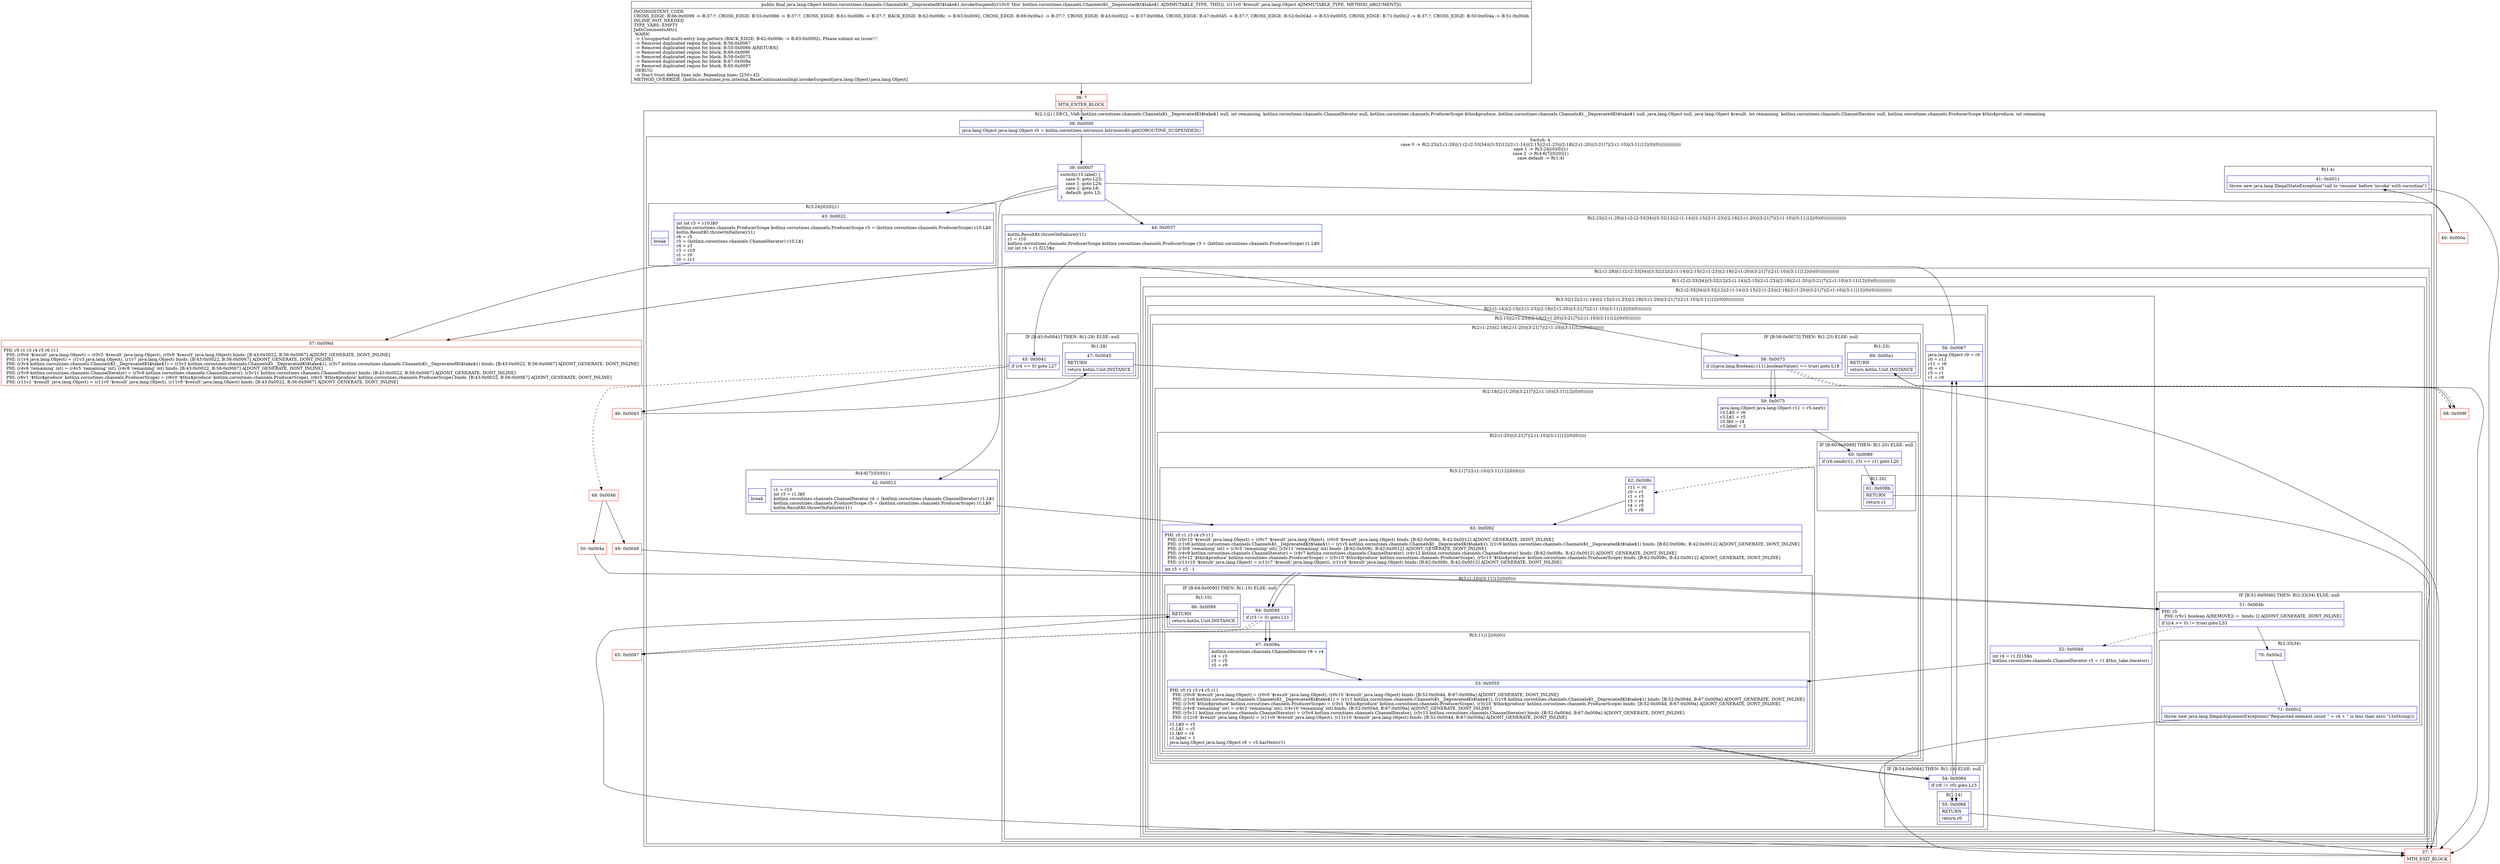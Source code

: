 digraph "CFG forkotlinx.coroutines.channels.ChannelsKt__DeprecatedKt$take$1.invokeSuspend(Ljava\/lang\/Object;)Ljava\/lang\/Object;" {
subgraph cluster_Region_1682045534 {
label = "R(2:1|2) | DECL_VAR: kotlinx.coroutines.channels.ChannelsKt__DeprecatedKt$take$1 null, int remaining, kotlinx.coroutines.channels.ChannelIterator null, kotlinx.coroutines.channels.ProducerScope $this$produce, kotlinx.coroutines.channels.ChannelsKt__DeprecatedKt$take$1 null, java.lang.Object null, java.lang.Object $result, int remaining, kotlinx.coroutines.channels.ChannelIterator null, kotlinx.coroutines.channels.ProducerScope $this$produce, int remaining\l";
node [shape=record,color=blue];
Node_38 [shape=record,label="{38\:\ 0x0000|java.lang.Object java.lang.Object r0 = kotlin.coroutines.intrinsics.IntrinsicsKt.getCOROUTINE_SUSPENDED()\l}"];
subgraph cluster_SwitchRegion_722850492 {
label = "Switch: 4
 case 0 -> R(2:25|(2:(1:28)|(1:(2:(2:33|34)|(3:32|12|(2:(1:14)|(2:15|(2:(1:23)|(2:18|(2:(1:20)|(3:21|7|(2:(1:10)|(3:11|12|(0)(0))))))))))))))
 case 1 -> R(3:24|(0)(0)|1)
 case 2 -> R(4:6|7|(0)(0)|1)
 case default -> R(1:4)";
node [shape=record,color=blue];
Node_39 [shape=record,label="{39\:\ 0x0007|switch(r10.label) \{\l    case 0: goto L25;\l    case 1: goto L24;\l    case 2: goto L6;\l    default: goto L3;\l\}\l}"];
subgraph cluster_Region_205817282 {
label = "R(2:25|(2:(1:28)|(1:(2:(2:33|34)|(3:32|12|(2:(1:14)|(2:15|(2:(1:23)|(2:18|(2:(1:20)|(3:21|7|(2:(1:10)|(3:11|12|(0)(0))))))))))))))";
node [shape=record,color=blue];
Node_44 [shape=record,label="{44\:\ 0x0037|kotlin.ResultKt.throwOnFailure(r11)\lr1 = r10\lkotlinx.coroutines.channels.ProducerScope kotlinx.coroutines.channels.ProducerScope r3 = (kotlinx.coroutines.channels.ProducerScope) r1.L$0\lint int r4 = r1.f215$n\l}"];
subgraph cluster_Region_173361419 {
label = "R(2:(1:28)|(1:(2:(2:33|34)|(3:32|12|(2:(1:14)|(2:15|(2:(1:23)|(2:18|(2:(1:20)|(3:21|7|(2:(1:10)|(3:11|12|(0)(0)))))))))))))";
node [shape=record,color=blue];
subgraph cluster_IfRegion_76588029 {
label = "IF [B:45:0x0041] THEN: R(1:28) ELSE: null";
node [shape=record,color=blue];
Node_45 [shape=record,label="{45\:\ 0x0041|if (r4 == 0) goto L27\l}"];
subgraph cluster_Region_1712982054 {
label = "R(1:28)";
node [shape=record,color=blue];
Node_47 [shape=record,label="{47\:\ 0x0045|RETURN\l|return kotlin.Unit.INSTANCE\l}"];
}
}
subgraph cluster_Region_746009926 {
label = "R(1:(2:(2:33|34)|(3:32|12|(2:(1:14)|(2:15|(2:(1:23)|(2:18|(2:(1:20)|(3:21|7|(2:(1:10)|(3:11|12|(0)(0))))))))))))";
node [shape=record,color=blue];
subgraph cluster_Region_703763014 {
label = "R(2:(2:33|34)|(3:32|12|(2:(1:14)|(2:15|(2:(1:23)|(2:18|(2:(1:20)|(3:21|7|(2:(1:10)|(3:11|12|(0)(0)))))))))))";
node [shape=record,color=blue];
subgraph cluster_IfRegion_1501722004 {
label = "IF [B:51:0x004b] THEN: R(2:33|34) ELSE: null";
node [shape=record,color=blue];
Node_51 [shape=record,label="{51\:\ 0x004b|PHI: r5 \l  PHI: (r5v1 boolean A[REMOVE]) =  binds: [] A[DONT_GENERATE, DONT_INLINE]\l|if ((r4 \>= 0) != true) goto L33\l}"];
subgraph cluster_Region_1755165413 {
label = "R(2:33|34)";
node [shape=record,color=blue];
Node_70 [shape=record,label="{70\:\ 0x00a2}"];
Node_71 [shape=record,label="{71\:\ 0x00c2|throw new java.lang.IllegalArgumentException((\"Requested element count \" + r4 + \" is less than zero.\").toString())\l}"];
}
}
subgraph cluster_Region_743594272 {
label = "R(3:32|12|(2:(1:14)|(2:15|(2:(1:23)|(2:18|(2:(1:20)|(3:21|7|(2:(1:10)|(3:11|12|(0)(0))))))))))";
node [shape=record,color=blue];
Node_52 [shape=record,label="{52\:\ 0x004d|int r4 = r1.f215$n\lkotlinx.coroutines.channels.ChannelIterator r5 = r1.$this_take.iterator()\l}"];
Node_53 [shape=record,label="{53\:\ 0x0055|PHI: r0 r1 r3 r4 r5 r11 \l  PHI: (r0v8 '$result' java.lang.Object) = (r0v0 '$result' java.lang.Object), (r0v10 '$result' java.lang.Object) binds: [B:52:0x004d, B:67:0x009a] A[DONT_GENERATE, DONT_INLINE]\l  PHI: (r1v6 kotlinx.coroutines.channels.ChannelsKt__DeprecatedKt$take$1) = (r1v1 kotlinx.coroutines.channels.ChannelsKt__DeprecatedKt$take$1), (r1v8 kotlinx.coroutines.channels.ChannelsKt__DeprecatedKt$take$1) binds: [B:52:0x004d, B:67:0x009a] A[DONT_GENERATE, DONT_INLINE]\l  PHI: (r3v6 '$this$produce' kotlinx.coroutines.channels.ProducerScope) = (r3v1 '$this$produce' kotlinx.coroutines.channels.ProducerScope), (r3v10 '$this$produce' kotlinx.coroutines.channels.ProducerScope) binds: [B:52:0x004d, B:67:0x009a] A[DONT_GENERATE, DONT_INLINE]\l  PHI: (r4v8 'remaining' int) = (r4v2 'remaining' int), (r4v10 'remaining' int) binds: [B:52:0x004d, B:67:0x009a] A[DONT_GENERATE, DONT_INLINE]\l  PHI: (r5v11 kotlinx.coroutines.channels.ChannelIterator) = (r5v4 kotlinx.coroutines.channels.ChannelIterator), (r5v13 kotlinx.coroutines.channels.ChannelIterator) binds: [B:52:0x004d, B:67:0x009a] A[DONT_GENERATE, DONT_INLINE]\l  PHI: (r11v8 '$result' java.lang.Object) = (r11v0 '$result' java.lang.Object), (r11v10 '$result' java.lang.Object) binds: [B:52:0x004d, B:67:0x009a] A[DONT_GENERATE, DONT_INLINE]\l|r1.L$0 = r3\lr1.L$1 = r5\lr1.I$0 = r4\lr1.label = 1\ljava.lang.Object java.lang.Object r6 = r5.hasNext(r1)\l}"];
subgraph cluster_Region_164596578 {
label = "R(2:(1:14)|(2:15|(2:(1:23)|(2:18|(2:(1:20)|(3:21|7|(2:(1:10)|(3:11|12|(0)(0)))))))))";
node [shape=record,color=blue];
subgraph cluster_IfRegion_520926737 {
label = "IF [B:54:0x0064] THEN: R(1:14) ELSE: null";
node [shape=record,color=blue];
Node_54 [shape=record,label="{54\:\ 0x0064|if (r6 != r0) goto L15\l}"];
subgraph cluster_Region_1962163364 {
label = "R(1:14)";
node [shape=record,color=blue];
Node_55 [shape=record,label="{55\:\ 0x0066|RETURN\l|return r0\l}"];
}
}
subgraph cluster_Region_1242250469 {
label = "R(2:15|(2:(1:23)|(2:18|(2:(1:20)|(3:21|7|(2:(1:10)|(3:11|12|(0)(0))))))))";
node [shape=record,color=blue];
Node_56 [shape=record,label="{56\:\ 0x0067|java.lang.Object r9 = r0\lr0 = r11\lr11 = r6\lr6 = r3\lr3 = r1\lr1 = r9\l}"];
subgraph cluster_Region_1059256645 {
label = "R(2:(1:23)|(2:18|(2:(1:20)|(3:21|7|(2:(1:10)|(3:11|12|(0)(0)))))))";
node [shape=record,color=blue];
subgraph cluster_IfRegion_719988450 {
label = "IF [B:58:0x0073] THEN: R(1:23) ELSE: null";
node [shape=record,color=blue];
Node_58 [shape=record,label="{58\:\ 0x0073|if (((java.lang.Boolean) r11).booleanValue() == true) goto L18\l}"];
subgraph cluster_Region_397926747 {
label = "R(1:23)";
node [shape=record,color=blue];
Node_69 [shape=record,label="{69\:\ 0x00a1|RETURN\l|return kotlin.Unit.INSTANCE\l}"];
}
}
subgraph cluster_Region_1454927247 {
label = "R(2:18|(2:(1:20)|(3:21|7|(2:(1:10)|(3:11|12|(0)(0))))))";
node [shape=record,color=blue];
Node_59 [shape=record,label="{59\:\ 0x0075|java.lang.Object java.lang.Object r11 = r5.next()\lr3.L$0 = r6\lr3.L$1 = r5\lr3.I$0 = r4\lr3.label = 2\l}"];
subgraph cluster_Region_1658252372 {
label = "R(2:(1:20)|(3:21|7|(2:(1:10)|(3:11|12|(0)(0)))))";
node [shape=record,color=blue];
subgraph cluster_IfRegion_1463198702 {
label = "IF [B:60:0x0089] THEN: R(1:20) ELSE: null";
node [shape=record,color=blue];
Node_60 [shape=record,label="{60\:\ 0x0089|if (r6.send(r11, r3) == r1) goto L20\l}"];
subgraph cluster_Region_1243007386 {
label = "R(1:20)";
node [shape=record,color=blue];
Node_61 [shape=record,label="{61\:\ 0x008b|RETURN\l|return r1\l}"];
}
}
subgraph cluster_Region_1882840832 {
label = "R(3:21|7|(2:(1:10)|(3:11|12|(0)(0))))";
node [shape=record,color=blue];
Node_62 [shape=record,label="{62\:\ 0x008c|r11 = r0\lr0 = r1\lr1 = r3\lr3 = r4\lr4 = r5\lr5 = r6\l}"];
Node_63 [shape=record,label="{63\:\ 0x0092|PHI: r0 r1 r3 r4 r5 r11 \l  PHI: (r0v10 '$result' java.lang.Object) = (r0v7 '$result' java.lang.Object), (r0v0 '$result' java.lang.Object) binds: [B:62:0x008c, B:42:0x0012] A[DONT_GENERATE, DONT_INLINE]\l  PHI: (r1v8 kotlinx.coroutines.channels.ChannelsKt__DeprecatedKt$take$1) = (r1v5 kotlinx.coroutines.channels.ChannelsKt__DeprecatedKt$take$1), (r1v9 kotlinx.coroutines.channels.ChannelsKt__DeprecatedKt$take$1) binds: [B:62:0x008c, B:42:0x0012] A[DONT_GENERATE, DONT_INLINE]\l  PHI: (r3v8 'remaining' int) = (r3v5 'remaining' int), (r3v11 'remaining' int) binds: [B:62:0x008c, B:42:0x0012] A[DONT_GENERATE, DONT_INLINE]\l  PHI: (r4v9 kotlinx.coroutines.channels.ChannelIterator) = (r4v7 kotlinx.coroutines.channels.ChannelIterator), (r4v12 kotlinx.coroutines.channels.ChannelIterator) binds: [B:62:0x008c, B:42:0x0012] A[DONT_GENERATE, DONT_INLINE]\l  PHI: (r5v12 '$this$produce' kotlinx.coroutines.channels.ProducerScope) = (r5v10 '$this$produce' kotlinx.coroutines.channels.ProducerScope), (r5v15 '$this$produce' kotlinx.coroutines.channels.ProducerScope) binds: [B:62:0x008c, B:42:0x0012] A[DONT_GENERATE, DONT_INLINE]\l  PHI: (r11v10 '$result' java.lang.Object) = (r11v7 '$result' java.lang.Object), (r11v0 '$result' java.lang.Object) binds: [B:62:0x008c, B:42:0x0012] A[DONT_GENERATE, DONT_INLINE]\l|int r3 = r3 \- 1\l}"];
subgraph cluster_Region_833633036 {
label = "R(2:(1:10)|(3:11|12|(0)(0)))";
node [shape=record,color=blue];
subgraph cluster_IfRegion_491934281 {
label = "IF [B:64:0x0095] THEN: R(1:10) ELSE: null";
node [shape=record,color=blue];
Node_64 [shape=record,label="{64\:\ 0x0095|if (r3 != 0) goto L11\l}"];
subgraph cluster_Region_430287192 {
label = "R(1:10)";
node [shape=record,color=blue];
Node_66 [shape=record,label="{66\:\ 0x0099|RETURN\l|return kotlin.Unit.INSTANCE\l}"];
}
}
subgraph cluster_Region_1249868323 {
label = "R(3:11|12|(0)(0))";
node [shape=record,color=blue];
Node_67 [shape=record,label="{67\:\ 0x009a|kotlinx.coroutines.channels.ChannelIterator r9 = r4\lr4 = r3\lr3 = r5\lr5 = r9\l}"];
Node_53 [shape=record,label="{53\:\ 0x0055|PHI: r0 r1 r3 r4 r5 r11 \l  PHI: (r0v8 '$result' java.lang.Object) = (r0v0 '$result' java.lang.Object), (r0v10 '$result' java.lang.Object) binds: [B:52:0x004d, B:67:0x009a] A[DONT_GENERATE, DONT_INLINE]\l  PHI: (r1v6 kotlinx.coroutines.channels.ChannelsKt__DeprecatedKt$take$1) = (r1v1 kotlinx.coroutines.channels.ChannelsKt__DeprecatedKt$take$1), (r1v8 kotlinx.coroutines.channels.ChannelsKt__DeprecatedKt$take$1) binds: [B:52:0x004d, B:67:0x009a] A[DONT_GENERATE, DONT_INLINE]\l  PHI: (r3v6 '$this$produce' kotlinx.coroutines.channels.ProducerScope) = (r3v1 '$this$produce' kotlinx.coroutines.channels.ProducerScope), (r3v10 '$this$produce' kotlinx.coroutines.channels.ProducerScope) binds: [B:52:0x004d, B:67:0x009a] A[DONT_GENERATE, DONT_INLINE]\l  PHI: (r4v8 'remaining' int) = (r4v2 'remaining' int), (r4v10 'remaining' int) binds: [B:52:0x004d, B:67:0x009a] A[DONT_GENERATE, DONT_INLINE]\l  PHI: (r5v11 kotlinx.coroutines.channels.ChannelIterator) = (r5v4 kotlinx.coroutines.channels.ChannelIterator), (r5v13 kotlinx.coroutines.channels.ChannelIterator) binds: [B:52:0x004d, B:67:0x009a] A[DONT_GENERATE, DONT_INLINE]\l  PHI: (r11v8 '$result' java.lang.Object) = (r11v0 '$result' java.lang.Object), (r11v10 '$result' java.lang.Object) binds: [B:52:0x004d, B:67:0x009a] A[DONT_GENERATE, DONT_INLINE]\l|r1.L$0 = r3\lr1.L$1 = r5\lr1.I$0 = r4\lr1.label = 1\ljava.lang.Object java.lang.Object r6 = r5.hasNext(r1)\l}"];
subgraph cluster_IfRegion_1979844909 {
label = "IF [B:54:0x0064] THEN: R(0) ELSE: R(0)";
node [shape=record,color=blue];
Node_54 [shape=record,label="{54\:\ 0x0064|if (r6 != r0) goto L15\l}"];
subgraph cluster_Region_1279545972 {
label = "R(0)";
node [shape=record,color=blue];
}
subgraph cluster_Region_811735167 {
label = "R(0)";
node [shape=record,color=blue];
}
}
}
}
}
}
}
}
}
}
}
}
}
}
}
subgraph cluster_Region_1417484560 {
label = "R(3:24|(0)(0)|1)";
node [shape=record,color=blue];
Node_43 [shape=record,label="{43\:\ 0x0022|int int r3 = r10.I$0\lkotlinx.coroutines.channels.ProducerScope kotlinx.coroutines.channels.ProducerScope r5 = (kotlinx.coroutines.channels.ProducerScope) r10.L$0\lkotlin.ResultKt.throwOnFailure(r11)\lr6 = r5\lr5 = (kotlinx.coroutines.channels.ChannelIterator) r10.L$1\lr4 = r3\lr3 = r10\lr1 = r0\lr0 = r11\l}"];
subgraph cluster_IfRegion_3812644 {
label = "IF [B:58:0x0073] THEN: R(0) ELSE: R(0)";
node [shape=record,color=blue];
Node_58 [shape=record,label="{58\:\ 0x0073|if (((java.lang.Boolean) r11).booleanValue() == true) goto L18\l}"];
subgraph cluster_Region_887204626 {
label = "R(0)";
node [shape=record,color=blue];
}
subgraph cluster_Region_1515751432 {
label = "R(0)";
node [shape=record,color=blue];
}
}
Node_InsnContainer_2061091548 [shape=record,label="{|break\l}"];
}
subgraph cluster_Region_1493211634 {
label = "R(4:6|7|(0)(0)|1)";
node [shape=record,color=blue];
Node_42 [shape=record,label="{42\:\ 0x0012|r1 = r10\lint r3 = r1.I$0\lkotlinx.coroutines.channels.ChannelIterator r4 = (kotlinx.coroutines.channels.ChannelIterator) r1.L$1\lkotlinx.coroutines.channels.ProducerScope r5 = (kotlinx.coroutines.channels.ProducerScope) r1.L$0\lkotlin.ResultKt.throwOnFailure(r11)\l}"];
Node_63 [shape=record,label="{63\:\ 0x0092|PHI: r0 r1 r3 r4 r5 r11 \l  PHI: (r0v10 '$result' java.lang.Object) = (r0v7 '$result' java.lang.Object), (r0v0 '$result' java.lang.Object) binds: [B:62:0x008c, B:42:0x0012] A[DONT_GENERATE, DONT_INLINE]\l  PHI: (r1v8 kotlinx.coroutines.channels.ChannelsKt__DeprecatedKt$take$1) = (r1v5 kotlinx.coroutines.channels.ChannelsKt__DeprecatedKt$take$1), (r1v9 kotlinx.coroutines.channels.ChannelsKt__DeprecatedKt$take$1) binds: [B:62:0x008c, B:42:0x0012] A[DONT_GENERATE, DONT_INLINE]\l  PHI: (r3v8 'remaining' int) = (r3v5 'remaining' int), (r3v11 'remaining' int) binds: [B:62:0x008c, B:42:0x0012] A[DONT_GENERATE, DONT_INLINE]\l  PHI: (r4v9 kotlinx.coroutines.channels.ChannelIterator) = (r4v7 kotlinx.coroutines.channels.ChannelIterator), (r4v12 kotlinx.coroutines.channels.ChannelIterator) binds: [B:62:0x008c, B:42:0x0012] A[DONT_GENERATE, DONT_INLINE]\l  PHI: (r5v12 '$this$produce' kotlinx.coroutines.channels.ProducerScope) = (r5v10 '$this$produce' kotlinx.coroutines.channels.ProducerScope), (r5v15 '$this$produce' kotlinx.coroutines.channels.ProducerScope) binds: [B:62:0x008c, B:42:0x0012] A[DONT_GENERATE, DONT_INLINE]\l  PHI: (r11v10 '$result' java.lang.Object) = (r11v7 '$result' java.lang.Object), (r11v0 '$result' java.lang.Object) binds: [B:62:0x008c, B:42:0x0012] A[DONT_GENERATE, DONT_INLINE]\l|int r3 = r3 \- 1\l}"];
subgraph cluster_IfRegion_408797596 {
label = "IF [B:64:0x0095] THEN: R(0) ELSE: R(0)";
node [shape=record,color=blue];
Node_64 [shape=record,label="{64\:\ 0x0095|if (r3 != 0) goto L11\l}"];
subgraph cluster_Region_727421870 {
label = "R(0)";
node [shape=record,color=blue];
}
subgraph cluster_Region_316343532 {
label = "R(0)";
node [shape=record,color=blue];
}
}
Node_InsnContainer_207472247 [shape=record,label="{|break\l}"];
}
subgraph cluster_Region_942025218 {
label = "R(1:4)";
node [shape=record,color=blue];
Node_41 [shape=record,label="{41\:\ 0x0011|throw new java.lang.IllegalStateException(\"call to 'resume' before 'invoke' with coroutine\")\l}"];
}
}
}
Node_36 [shape=record,color=red,label="{36\:\ ?|MTH_ENTER_BLOCK\l}"];
Node_40 [shape=record,color=red,label="{40\:\ 0x000a}"];
Node_37 [shape=record,color=red,label="{37\:\ ?|MTH_EXIT_BLOCK\l}"];
Node_65 [shape=record,color=red,label="{65\:\ 0x0097}"];
Node_57 [shape=record,color=red,label="{57\:\ 0x006d|PHI: r0 r1 r3 r4 r5 r6 r11 \l  PHI: (r0v6 '$result' java.lang.Object) = (r0v5 '$result' java.lang.Object), (r0v9 '$result' java.lang.Object) binds: [B:43:0x0022, B:56:0x0067] A[DONT_GENERATE, DONT_INLINE]\l  PHI: (r1v4 java.lang.Object) = (r1v3 java.lang.Object), (r1v7 java.lang.Object) binds: [B:43:0x0022, B:56:0x0067] A[DONT_GENERATE, DONT_INLINE]\l  PHI: (r3v4 kotlinx.coroutines.channels.ChannelsKt__DeprecatedKt$take$1) = (r3v3 kotlinx.coroutines.channels.ChannelsKt__DeprecatedKt$take$1), (r3v7 kotlinx.coroutines.channels.ChannelsKt__DeprecatedKt$take$1) binds: [B:43:0x0022, B:56:0x0067] A[DONT_GENERATE, DONT_INLINE]\l  PHI: (r4v6 'remaining' int) = (r4v5 'remaining' int), (r4v8 'remaining' int) binds: [B:43:0x0022, B:56:0x0067] A[DONT_GENERATE, DONT_INLINE]\l  PHI: (r5v9 kotlinx.coroutines.channels.ChannelIterator) = (r5v8 kotlinx.coroutines.channels.ChannelIterator), (r5v11 kotlinx.coroutines.channels.ChannelIterator) binds: [B:43:0x0022, B:56:0x0067] A[DONT_GENERATE, DONT_INLINE]\l  PHI: (r6v1 '$this$produce' kotlinx.coroutines.channels.ProducerScope) = (r6v0 '$this$produce' kotlinx.coroutines.channels.ProducerScope), (r6v5 '$this$produce' kotlinx.coroutines.channels.ProducerScope) binds: [B:43:0x0022, B:56:0x0067] A[DONT_GENERATE, DONT_INLINE]\l  PHI: (r11v1 '$result' java.lang.Object) = (r11v0 '$result' java.lang.Object), (r11v9 '$result' java.lang.Object) binds: [B:43:0x0022, B:56:0x0067] A[DONT_GENERATE, DONT_INLINE]\l}"];
Node_68 [shape=record,color=red,label="{68\:\ 0x009f}"];
Node_46 [shape=record,color=red,label="{46\:\ 0x0043}"];
Node_48 [shape=record,color=red,label="{48\:\ 0x0046}"];
Node_49 [shape=record,color=red,label="{49\:\ 0x0048}"];
Node_50 [shape=record,color=red,label="{50\:\ 0x004a}"];
MethodNode[shape=record,label="{public final java.lang.Object kotlinx.coroutines.channels.ChannelsKt__DeprecatedKt$take$1.invokeSuspend((r10v0 'this' kotlinx.coroutines.channels.ChannelsKt__DeprecatedKt$take$1 A[IMMUTABLE_TYPE, THIS]), (r11v0 '$result' java.lang.Object A[IMMUTABLE_TYPE, METHOD_ARGUMENT]))  | INCONSISTENT_CODE\lCROSS_EDGE: B:66:0x0099 \-\> B:37:?, CROSS_EDGE: B:55:0x0066 \-\> B:37:?, CROSS_EDGE: B:61:0x008b \-\> B:37:?, BACK_EDGE: B:62:0x008c \-\> B:63:0x0092, CROSS_EDGE: B:69:0x00a1 \-\> B:37:?, CROSS_EDGE: B:43:0x0022 \-\> B:57:0x006d, CROSS_EDGE: B:47:0x0045 \-\> B:37:?, CROSS_EDGE: B:52:0x004d \-\> B:53:0x0055, CROSS_EDGE: B:71:0x00c2 \-\> B:37:?, CROSS_EDGE: B:50:0x004a \-\> B:51:0x004b\lINLINE_NOT_NEEDED\lTYPE_VARS: EMPTY\lJadxCommentsAttr\{\l WARN: \l \-\> Unsupported multi\-entry loop pattern (BACK_EDGE: B:62:0x008c \-\> B:63:0x0092). Please submit an issue!!!\l \-\> Removed duplicated region for block: B:56:0x0067 \l \-\> Removed duplicated region for block: B:55:0x0066 A[RETURN]\l \-\> Removed duplicated region for block: B:68:0x009f \l \-\> Removed duplicated region for block: B:59:0x0075 \l \-\> Removed duplicated region for block: B:67:0x009a \l \-\> Removed duplicated region for block: B:65:0x0097 \l DEBUG: \l \-\> Don't trust debug lines info. Repeating lines: [250=4]\}\lMETHOD_OVERRIDE: [kotlin.coroutines.jvm.internal.BaseContinuationImpl.invokeSuspend(java.lang.Object):java.lang.Object]\l}"];
MethodNode -> Node_36;Node_38 -> Node_39;
Node_39 -> Node_40;
Node_39 -> Node_42;
Node_39 -> Node_43;
Node_39 -> Node_44;
Node_44 -> Node_45;
Node_45 -> Node_46;
Node_45 -> Node_48[style=dashed];
Node_47 -> Node_37;
Node_51 -> Node_52[style=dashed];
Node_51 -> Node_70;
Node_70 -> Node_71;
Node_71 -> Node_37;
Node_52 -> Node_53;
Node_53 -> Node_54;
Node_54 -> Node_55[style=dashed];
Node_54 -> Node_56;
Node_55 -> Node_37;
Node_56 -> Node_57;
Node_58 -> Node_59;
Node_58 -> Node_68[style=dashed];
Node_69 -> Node_37;
Node_59 -> Node_60;
Node_60 -> Node_61;
Node_60 -> Node_62[style=dashed];
Node_61 -> Node_37;
Node_62 -> Node_63;
Node_63 -> Node_64;
Node_64 -> Node_65[style=dashed];
Node_64 -> Node_67;
Node_66 -> Node_37;
Node_67 -> Node_53;
Node_53 -> Node_54;
Node_54 -> Node_55[style=dashed];
Node_54 -> Node_56;
Node_43 -> Node_57;
Node_58 -> Node_59;
Node_58 -> Node_68[style=dashed];
Node_42 -> Node_63;
Node_63 -> Node_64;
Node_64 -> Node_65[style=dashed];
Node_64 -> Node_67;
Node_41 -> Node_37;
Node_36 -> Node_38;
Node_40 -> Node_41;
Node_65 -> Node_66;
Node_57 -> Node_58;
Node_68 -> Node_69;
Node_46 -> Node_47;
Node_48 -> Node_49;
Node_48 -> Node_50;
Node_49 -> Node_51;
Node_50 -> Node_51;
}

